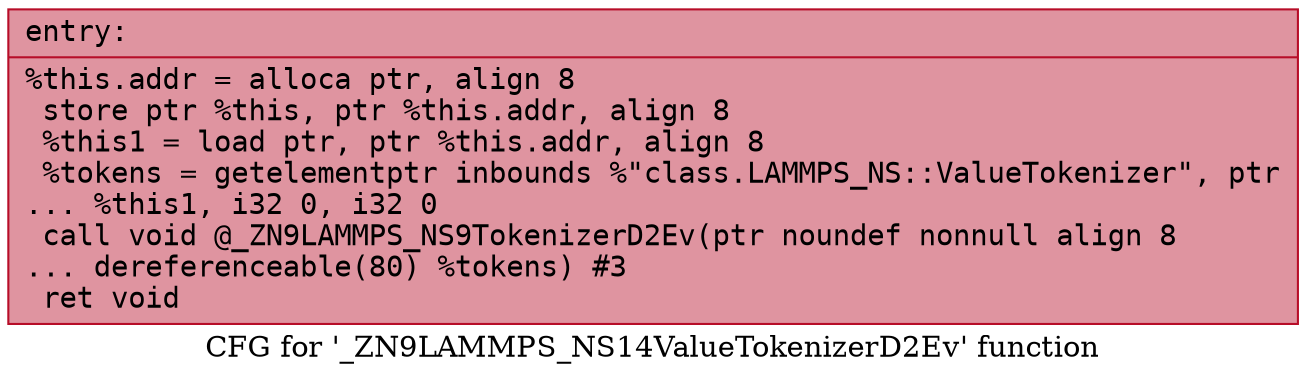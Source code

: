 digraph "CFG for '_ZN9LAMMPS_NS14ValueTokenizerD2Ev' function" {
	label="CFG for '_ZN9LAMMPS_NS14ValueTokenizerD2Ev' function";

	Node0x556bfe984350 [shape=record,color="#b70d28ff", style=filled, fillcolor="#b70d2870" fontname="Courier",label="{entry:\l|  %this.addr = alloca ptr, align 8\l  store ptr %this, ptr %this.addr, align 8\l  %this1 = load ptr, ptr %this.addr, align 8\l  %tokens = getelementptr inbounds %\"class.LAMMPS_NS::ValueTokenizer\", ptr\l... %this1, i32 0, i32 0\l  call void @_ZN9LAMMPS_NS9TokenizerD2Ev(ptr noundef nonnull align 8\l... dereferenceable(80) %tokens) #3\l  ret void\l}"];
}

